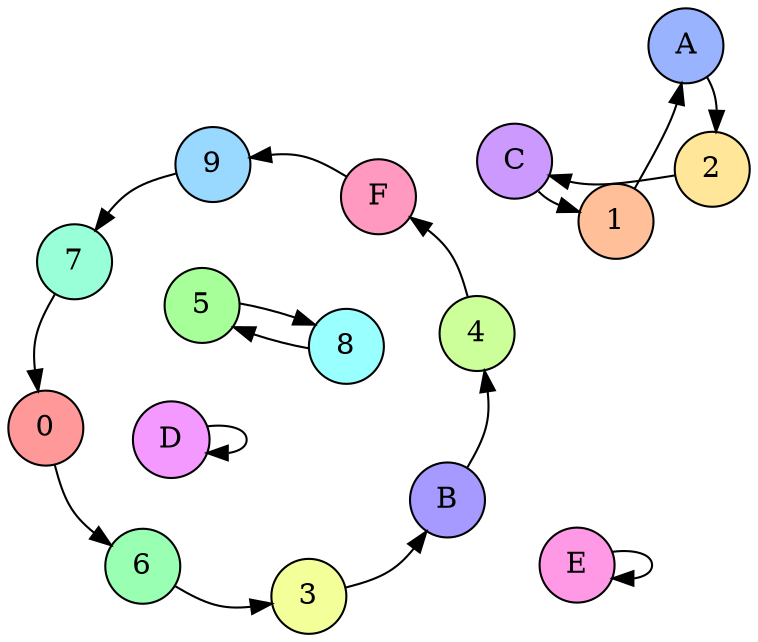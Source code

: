 
digraph G {
    graph [splines=curved; layout=neato; start=5; epsilon=0.001];
    node [style=filled, shape=circle];
    edge [];
    0 [fillcolor="0.0 0.4 1"]; 1 [fillcolor="0.0625 0.4 1"]; 2 [fillcolor="0.125 0.4 1"]; 3 [fillcolor="0.1875 0.4 1"]; 4 [fillcolor="0.25 0.4 1"]; 5 [fillcolor="0.3125 0.4 1"]; 6 [fillcolor="0.375 0.4 1"]; 7 [fillcolor="0.4375 0.4 1"]; 8 [fillcolor="0.5 0.4 1"]; 9 [fillcolor="0.5625 0.4 1"]; A [fillcolor="0.625 0.4 1"]; B [fillcolor="0.6875 0.4 1"]; C [fillcolor="0.75 0.4 1"]; D [fillcolor="0.8125 0.4 1"]; E [fillcolor="0.875 0.4 1"]; F [fillcolor="0.9375 0.4 1"];
    7 -> 0; C -> 1; A -> 2; 6 -> 3; B -> 4; 8 -> 5; 0 -> 6; 9 -> 7; 5 -> 8; F -> 9; 1 -> A; 3 -> B; 2 -> C; D -> D; E -> E; 4 -> F;
}

